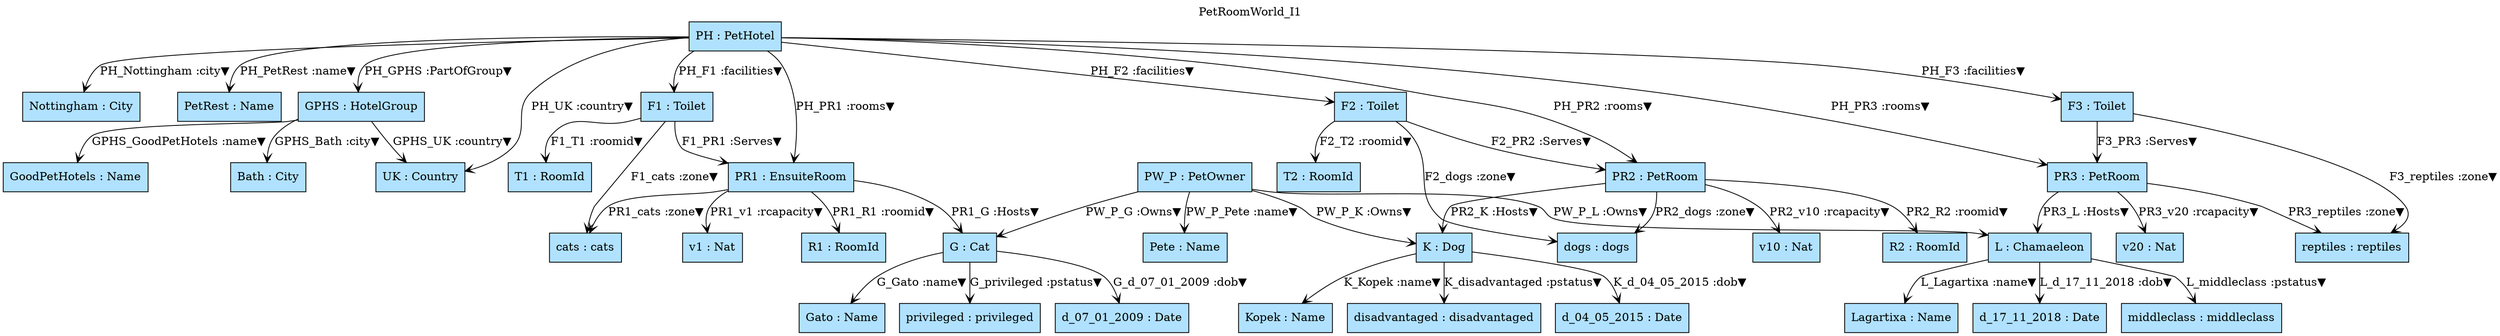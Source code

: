 digraph {graph[label=PetRoomWorld_I1,labelloc=tl,labelfontsize=12];
"Nottingham"[shape=box,fillcolor=lightskyblue1,style = filled,label="Nottingham : City"];
"PetRest"[shape=box,fillcolor=lightskyblue1,style = filled,label="PetRest : Name"];
"UK"[shape=box,fillcolor=lightskyblue1,style = filled,label="UK : Country"];
"Bath"[shape=box,fillcolor=lightskyblue1,style = filled,label="Bath : City"];
"GoodPetHotels"[shape=box,fillcolor=lightskyblue1,style = filled,label="GoodPetHotels : Name"];
"GPHS"[shape=box,fillcolor=lightskyblue1,style = filled,label="GPHS : HotelGroup"];
"T1"[shape=box,fillcolor=lightskyblue1,style = filled,label="T1 : RoomId"];
"R1"[shape=box,fillcolor=lightskyblue1,style = filled,label="R1 : RoomId"];
"cats"[shape=box,fillcolor=lightskyblue1,style = filled,label="cats : cats"];
"F1"[shape=box,fillcolor=lightskyblue1,style = filled,label="F1 : Toilet"];
"v1"[shape=box,fillcolor=lightskyblue1,style = filled,label="v1 : Nat"];
"Gato"[shape=box,fillcolor=lightskyblue1,style = filled,label="Gato : Name"];
"privileged"[shape=box,fillcolor=lightskyblue1,style = filled,label="privileged : privileged"];
"PR1"[shape=box,fillcolor=lightskyblue1,style = filled,label="PR1 : EnsuiteRoom"];
"d_07_01_2009"[shape=box,fillcolor=lightskyblue1,style = filled,label="d_07_01_2009 : Date"];
"v10"[shape=box,fillcolor=lightskyblue1,style = filled,label="v10 : Nat"];
"dogs"[shape=box,fillcolor=lightskyblue1,style = filled,label="dogs : dogs"];
"F2"[shape=box,fillcolor=lightskyblue1,style = filled,label="F2 : Toilet"];
"T2"[shape=box,fillcolor=lightskyblue1,style = filled,label="T2 : RoomId"];
"R2"[shape=box,fillcolor=lightskyblue1,style = filled,label="R2 : RoomId"];
"Kopek"[shape=box,fillcolor=lightskyblue1,style = filled,label="Kopek : Name"];
"disadvantaged"[shape=box,fillcolor=lightskyblue1,style = filled,label="disadvantaged : disadvantaged"];
"PR2"[shape=box,fillcolor=lightskyblue1,style = filled,label="PR2 : PetRoom"];
"d_04_05_2015"[shape=box,fillcolor=lightskyblue1,style = filled,label="d_04_05_2015 : Date"];
"v20"[shape=box,fillcolor=lightskyblue1,style = filled,label="v20 : Nat"];
"PH"[shape=box,fillcolor=lightskyblue1,style = filled,label="PH : PetHotel"];
"reptiles"[shape=box,fillcolor=lightskyblue1,style = filled,label="reptiles : reptiles"];
"F3"[shape=box,fillcolor=lightskyblue1,style = filled,label="F3 : Toilet"];
"Lagartixa"[shape=box,fillcolor=lightskyblue1,style = filled,label="Lagartixa : Name"];
"d_17_11_2018"[shape=box,fillcolor=lightskyblue1,style = filled,label="d_17_11_2018 : Date"];
"middleclass"[shape=box,fillcolor=lightskyblue1,style = filled,label="middleclass : middleclass"];
"PR3"[shape=box,fillcolor=lightskyblue1,style = filled,label="PR3 : PetRoom"];
"Pete"[shape=box,fillcolor=lightskyblue1,style = filled,label="Pete : Name"];
"G"[shape=box,fillcolor=lightskyblue1,style = filled,label="G : Cat"];
"K"[shape=box,fillcolor=lightskyblue1,style = filled,label="K : Dog"];
"PW_P"[shape=box,fillcolor=lightskyblue1,style = filled,label="PW_P : PetOwner"];
"L"[shape=box,fillcolor=lightskyblue1,style = filled,label="L : Chamaeleon"];

"PH"->"Nottingham"[label="PH_Nottingham :city▼",arrowhead=vee];
"PH"->"UK"[label="PH_UK :country▼",arrowhead=vee];
"PH"->"PetRest"[label="PH_PetRest :name▼",arrowhead=vee];
"GPHS"->"UK"[label="GPHS_UK :country▼",arrowhead=vee];
"GPHS"->"Bath"[label="GPHS_Bath :city▼",arrowhead=vee];
"GPHS"->"GoodPetHotels"[label="GPHS_GoodPetHotels :name▼",arrowhead=vee];
"PH"->"GPHS"[label="PH_GPHS :PartOfGroup▼",arrowhead=vee];
"F1"->"T1"[label="F1_T1 :roomid▼",arrowhead=vee];
"PH"->"F1"[label="PH_F1 :facilities▼",arrowhead=vee];
"PR1"->"R1"[label="PR1_R1 :roomid▼",arrowhead=vee];
"PH"->"PR1"[label="PH_PR1 :rooms▼",arrowhead=vee];
"PR1"->"cats"[label="PR1_cats :zone▼",arrowhead=vee];
"F1"->"cats"[label="F1_cats :zone▼",arrowhead=vee];
"F1"->"PR1"[label="F1_PR1 :Serves▼",arrowhead=vee];
"PR1"->"v1"[label="PR1_v1 :rcapacity▼",arrowhead=vee];
"G"->"Gato"[label="G_Gato :name▼",arrowhead=vee];
"G"->"privileged"[label="G_privileged :pstatus▼",arrowhead=vee];
"PR1"->"G"[label="PR1_G :Hosts▼",arrowhead=vee];
"G"->"d_07_01_2009"[label="G_d_07_01_2009 :dob▼",arrowhead=vee];
"PR2"->"v10"[label="PR2_v10 :rcapacity▼",arrowhead=vee];
"PH"->"F2"[label="PH_F2 :facilities▼",arrowhead=vee];
"PH"->"PR2"[label="PH_PR2 :rooms▼",arrowhead=vee];
"F2"->"dogs"[label="F2_dogs :zone▼",arrowhead=vee];
"PR2"->"dogs"[label="PR2_dogs :zone▼",arrowhead=vee];
"F2"->"PR2"[label="F2_PR2 :Serves▼",arrowhead=vee];
"F2"->"T2"[label="F2_T2 :roomid▼",arrowhead=vee];
"PR2"->"R2"[label="PR2_R2 :roomid▼",arrowhead=vee];
"K"->"Kopek"[label="K_Kopek :name▼",arrowhead=vee];
"K"->"disadvantaged"[label="K_disadvantaged :pstatus▼",arrowhead=vee];
"PR2"->"K"[label="PR2_K :Hosts▼",arrowhead=vee];
"K"->"d_04_05_2015"[label="K_d_04_05_2015 :dob▼",arrowhead=vee];
"PH"->"F3"[label="PH_F3 :facilities▼",arrowhead=vee];
"PR3"->"v20"[label="PR3_v20 :rcapacity▼",arrowhead=vee];
"PH"->"PR3"[label="PH_PR3 :rooms▼",arrowhead=vee];
"PR3"->"reptiles"[label="PR3_reptiles :zone▼",arrowhead=vee];
"F3"->"reptiles"[label="F3_reptiles :zone▼",arrowhead=vee];
"F3"->"PR3"[label="F3_PR3 :Serves▼",arrowhead=vee];
"L"->"Lagartixa"[label="L_Lagartixa :name▼",arrowhead=vee];
"L"->"d_17_11_2018"[label="L_d_17_11_2018 :dob▼",arrowhead=vee];
"L"->"middleclass"[label="L_middleclass :pstatus▼",arrowhead=vee];
"PR3"->"L"[label="PR3_L :Hosts▼",arrowhead=vee];
"PW_P"->"Pete"[label="PW_P_Pete :name▼",arrowhead=vee];
"PW_P"->"G"[label="PW_P_G :Owns▼",arrowhead=vee];
"PW_P"->"K"[label="PW_P_K :Owns▼",arrowhead=vee];
"PW_P"->"L"[label="PW_P_L :Owns▼",arrowhead=vee];
}